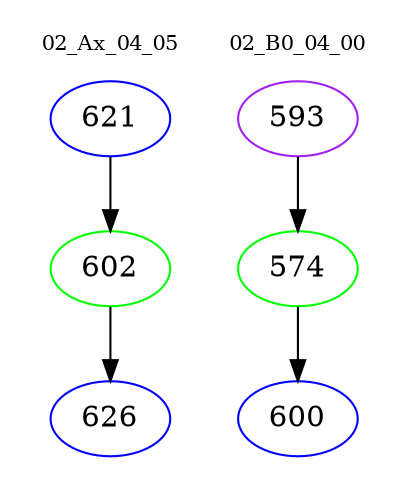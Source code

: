 digraph{
subgraph cluster_0 {
color = white
label = "02_Ax_04_05";
fontsize=10;
T0_621 [label="621", color="blue"]
T0_621 -> T0_602 [color="black"]
T0_602 [label="602", color="green"]
T0_602 -> T0_626 [color="black"]
T0_626 [label="626", color="blue"]
}
subgraph cluster_1 {
color = white
label = "02_B0_04_00";
fontsize=10;
T1_593 [label="593", color="purple"]
T1_593 -> T1_574 [color="black"]
T1_574 [label="574", color="green"]
T1_574 -> T1_600 [color="black"]
T1_600 [label="600", color="blue"]
}
}
